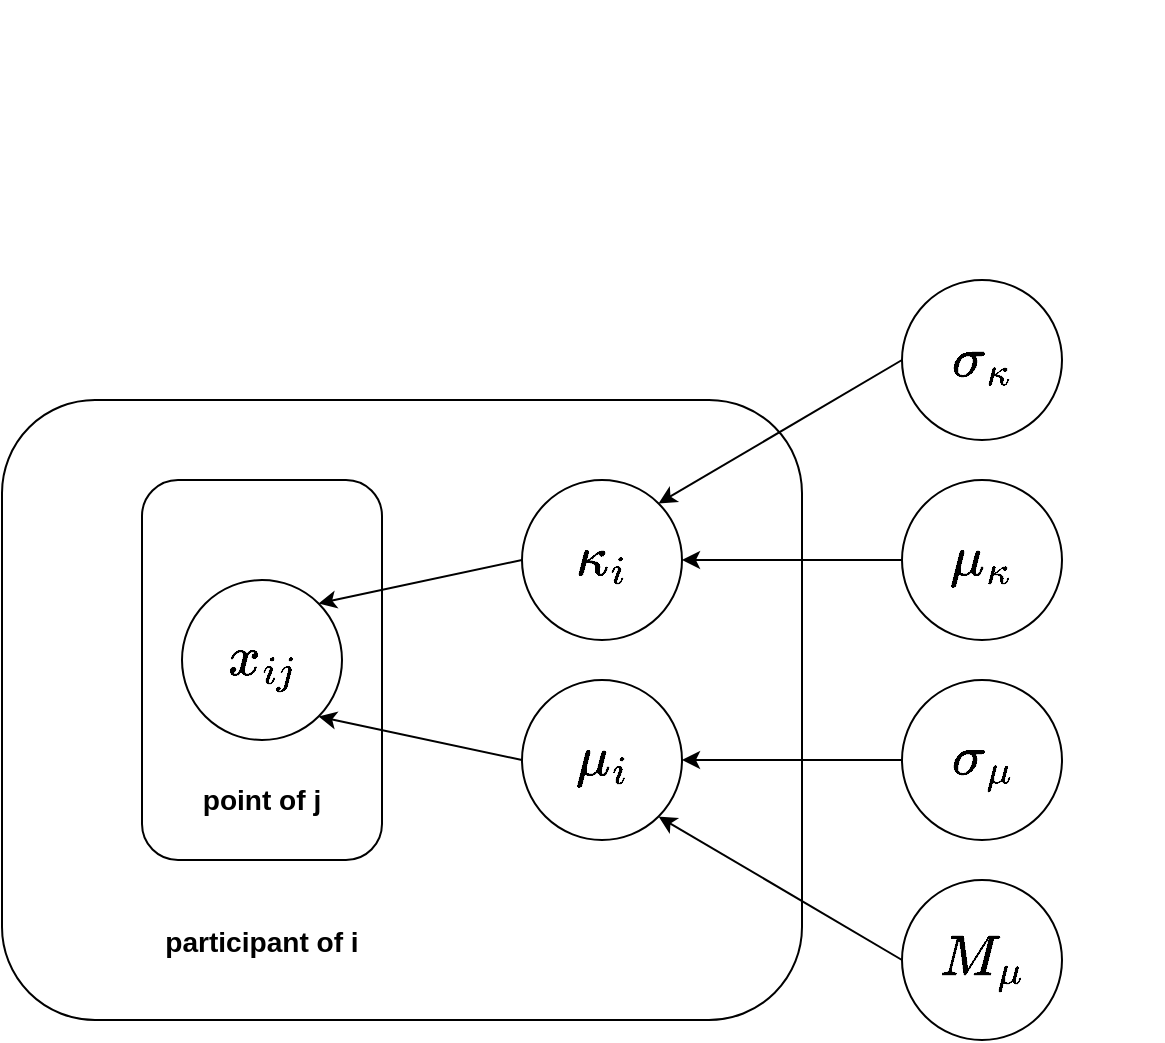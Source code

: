 <mxfile version="22.1.11" type="github">
  <diagram name="Page-1" id="Ou9CGDNv53-zidoVRT-c">
    <mxGraphModel dx="1059" dy="793" grid="1" gridSize="10" guides="1" tooltips="1" connect="1" arrows="1" fold="1" page="1" pageScale="1" pageWidth="850" pageHeight="1100" math="1" shadow="0">
      <root>
        <mxCell id="0" />
        <mxCell id="1" parent="0" />
        <mxCell id="pvy-sQZT3Z1twqJ75sl3-1" value="" style="rounded=1;whiteSpace=wrap;html=1;" vertex="1" parent="1">
          <mxGeometry x="230" y="210" width="400" height="310" as="geometry" />
        </mxCell>
        <mxCell id="pvy-sQZT3Z1twqJ75sl3-2" value="&lt;h1 style=&quot;border-color: var(--border-color);&quot;&gt;`\kappa_i`&lt;/h1&gt;" style="ellipse;whiteSpace=wrap;html=1;aspect=fixed;" vertex="1" parent="1">
          <mxGeometry x="490" y="250" width="80" height="80" as="geometry" />
        </mxCell>
        <mxCell id="pvy-sQZT3Z1twqJ75sl3-4" value="" style="rounded=1;whiteSpace=wrap;html=1;" vertex="1" parent="1">
          <mxGeometry x="300" y="250" width="120" height="190" as="geometry" />
        </mxCell>
        <mxCell id="pvy-sQZT3Z1twqJ75sl3-5" value="&lt;h1 style=&quot;border-color: var(--border-color);&quot;&gt;`\mu_i`&lt;/h1&gt;" style="ellipse;whiteSpace=wrap;html=1;aspect=fixed;" vertex="1" parent="1">
          <mxGeometry x="490" y="350" width="80" height="80" as="geometry" />
        </mxCell>
        <mxCell id="pvy-sQZT3Z1twqJ75sl3-6" value="&lt;h1 style=&quot;border-color: var(--border-color);&quot;&gt;`\mu_\kappa`&lt;/h1&gt;" style="ellipse;whiteSpace=wrap;html=1;aspect=fixed;" vertex="1" parent="1">
          <mxGeometry x="680" y="250" width="80" height="80" as="geometry" />
        </mxCell>
        <mxCell id="pvy-sQZT3Z1twqJ75sl3-7" value="&lt;h1 style=&quot;border-color: var(--border-color);&quot;&gt;`\sigma_\kappa`&lt;/h1&gt;" style="ellipse;whiteSpace=wrap;html=1;aspect=fixed;" vertex="1" parent="1">
          <mxGeometry x="680" y="150" width="80" height="80" as="geometry" />
        </mxCell>
        <mxCell id="pvy-sQZT3Z1twqJ75sl3-8" value="" style="endArrow=classic;html=1;rounded=0;exitX=0;exitY=0.5;exitDx=0;exitDy=0;entryX=1;entryY=0;entryDx=0;entryDy=0;endFill=1;" edge="1" parent="1" source="pvy-sQZT3Z1twqJ75sl3-7" target="pvy-sQZT3Z1twqJ75sl3-2">
          <mxGeometry width="50" height="50" relative="1" as="geometry">
            <mxPoint x="300" y="320" as="sourcePoint" />
            <mxPoint x="620" y="190" as="targetPoint" />
          </mxGeometry>
        </mxCell>
        <mxCell id="pvy-sQZT3Z1twqJ75sl3-9" value="" style="endArrow=classic;html=1;rounded=0;endFill=1;entryX=1;entryY=0.5;entryDx=0;entryDy=0;exitX=0;exitY=0.5;exitDx=0;exitDy=0;" edge="1" parent="1" source="pvy-sQZT3Z1twqJ75sl3-6" target="pvy-sQZT3Z1twqJ75sl3-2">
          <mxGeometry width="50" height="50" relative="1" as="geometry">
            <mxPoint x="680" y="300" as="sourcePoint" />
            <mxPoint x="558" y="262" as="targetPoint" />
          </mxGeometry>
        </mxCell>
        <mxCell id="pvy-sQZT3Z1twqJ75sl3-11" value="&lt;h1 style=&quot;border-color: var(--border-color);&quot;&gt;`\sigma_\mu`&lt;/h1&gt;" style="ellipse;whiteSpace=wrap;html=1;aspect=fixed;" vertex="1" parent="1">
          <mxGeometry x="680" y="350" width="80" height="80" as="geometry" />
        </mxCell>
        <mxCell id="pvy-sQZT3Z1twqJ75sl3-13" value="&lt;h1 style=&quot;border-color: var(--border-color);&quot;&gt;`M_\mu`&lt;/h1&gt;" style="ellipse;whiteSpace=wrap;html=1;aspect=fixed;" vertex="1" parent="1">
          <mxGeometry x="680" y="450" width="80" height="80" as="geometry" />
        </mxCell>
        <mxCell id="pvy-sQZT3Z1twqJ75sl3-14" value="" style="endArrow=classic;html=1;rounded=0;endFill=1;exitX=0;exitY=0.5;exitDx=0;exitDy=0;entryX=1;entryY=1;entryDx=0;entryDy=0;" edge="1" parent="1" source="pvy-sQZT3Z1twqJ75sl3-13" target="pvy-sQZT3Z1twqJ75sl3-5">
          <mxGeometry width="50" height="50" relative="1" as="geometry">
            <mxPoint x="690" y="400" as="sourcePoint" />
            <mxPoint x="580" y="400" as="targetPoint" />
          </mxGeometry>
        </mxCell>
        <mxCell id="pvy-sQZT3Z1twqJ75sl3-17" value="&lt;h1&gt;&lt;br&gt;&lt;/h1&gt;" style="text;html=1;strokeColor=none;fillColor=none;align=center;verticalAlign=middle;whiteSpace=wrap;rounded=0;" vertex="1" parent="1">
          <mxGeometry x="240" y="10" width="130" height="80" as="geometry" />
        </mxCell>
        <mxCell id="pvy-sQZT3Z1twqJ75sl3-20" value="&lt;h1 style=&quot;border-color: var(--border-color);&quot;&gt;`x_{ij}`&lt;/h1&gt;" style="ellipse;whiteSpace=wrap;html=1;aspect=fixed;" vertex="1" parent="1">
          <mxGeometry x="320" y="300" width="80" height="80" as="geometry" />
        </mxCell>
        <mxCell id="pvy-sQZT3Z1twqJ75sl3-21" value="" style="endArrow=classic;html=1;rounded=0;endFill=1;exitX=0;exitY=0.5;exitDx=0;exitDy=0;entryX=1;entryY=0;entryDx=0;entryDy=0;" edge="1" parent="1" source="pvy-sQZT3Z1twqJ75sl3-2" target="pvy-sQZT3Z1twqJ75sl3-20">
          <mxGeometry width="50" height="50" relative="1" as="geometry">
            <mxPoint x="510" y="328.67" as="sourcePoint" />
            <mxPoint x="400" y="328.67" as="targetPoint" />
          </mxGeometry>
        </mxCell>
        <mxCell id="pvy-sQZT3Z1twqJ75sl3-22" value="" style="endArrow=classic;html=1;rounded=0;endFill=1;exitX=0;exitY=0.5;exitDx=0;exitDy=0;entryX=1;entryY=1;entryDx=0;entryDy=0;" edge="1" parent="1" source="pvy-sQZT3Z1twqJ75sl3-5" target="pvy-sQZT3Z1twqJ75sl3-20">
          <mxGeometry width="50" height="50" relative="1" as="geometry">
            <mxPoint x="500" y="300" as="sourcePoint" />
            <mxPoint x="398" y="322" as="targetPoint" />
          </mxGeometry>
        </mxCell>
        <mxCell id="pvy-sQZT3Z1twqJ75sl3-23" value="&lt;h3&gt;point of j&lt;/h3&gt;" style="text;html=1;strokeColor=none;fillColor=none;align=center;verticalAlign=middle;whiteSpace=wrap;rounded=0;" vertex="1" parent="1">
          <mxGeometry x="320" y="389" width="80" height="41" as="geometry" />
        </mxCell>
        <mxCell id="pvy-sQZT3Z1twqJ75sl3-26" value="" style="endArrow=classic;html=1;rounded=0;endFill=1;exitX=0;exitY=0.5;exitDx=0;exitDy=0;entryX=1;entryY=0.5;entryDx=0;entryDy=0;" edge="1" parent="1" source="pvy-sQZT3Z1twqJ75sl3-11" target="pvy-sQZT3Z1twqJ75sl3-5">
          <mxGeometry width="50" height="50" relative="1" as="geometry">
            <mxPoint x="690" y="300" as="sourcePoint" />
            <mxPoint x="580" y="300" as="targetPoint" />
          </mxGeometry>
        </mxCell>
        <mxCell id="pvy-sQZT3Z1twqJ75sl3-28" value="&lt;h3&gt;participant of i&lt;/h3&gt;" style="text;html=1;strokeColor=none;fillColor=none;align=center;verticalAlign=middle;whiteSpace=wrap;rounded=0;" vertex="1" parent="1">
          <mxGeometry x="310" y="460" width="100" height="41" as="geometry" />
        </mxCell>
      </root>
    </mxGraphModel>
  </diagram>
</mxfile>
